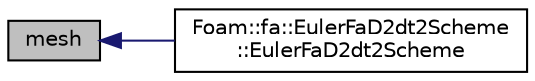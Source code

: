 digraph "mesh"
{
  bgcolor="transparent";
  edge [fontname="Helvetica",fontsize="10",labelfontname="Helvetica",labelfontsize="10"];
  node [fontname="Helvetica",fontsize="10",shape=record];
  rankdir="LR";
  Node1 [label="mesh",height=0.2,width=0.4,color="black", fillcolor="grey75", style="filled" fontcolor="black"];
  Node1 -> Node2 [dir="back",color="midnightblue",fontsize="10",style="solid",fontname="Helvetica"];
  Node2 [label="Foam::fa::EulerFaD2dt2Scheme\l::EulerFaD2dt2Scheme",height=0.2,width=0.4,color="black",URL="$classFoam_1_1fa_1_1EulerFaD2dt2Scheme.html#ada18de7565da0b455c151b3b2aad04f5",tooltip="Construct from mesh and Istream. "];
}
